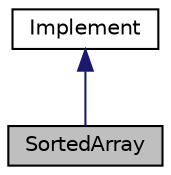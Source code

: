digraph "SortedArray"
{
  edge [fontname="Helvetica",fontsize="10",labelfontname="Helvetica",labelfontsize="10"];
  node [fontname="Helvetica",fontsize="10",shape=record];
  Node1 [label="SortedArray",height=0.2,width=0.4,color="black", fillcolor="grey75", style="filled", fontcolor="black"];
  Node2 -> Node1 [dir="back",color="midnightblue",fontsize="10",style="solid",fontname="Helvetica"];
  Node2 [label="Implement",height=0.2,width=0.4,color="black", fillcolor="white", style="filled",URL="$classImplement.html",tooltip="CLASS Implement containing member function to implement ques 7. "];
}
